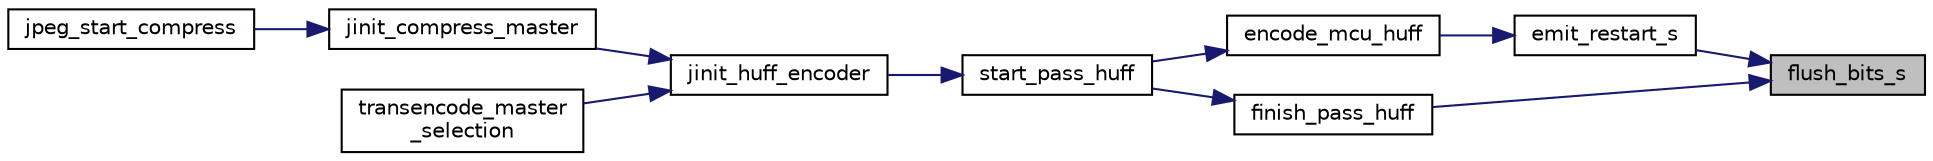 digraph "flush_bits_s"
{
 // LATEX_PDF_SIZE
  bgcolor="transparent";
  edge [fontname="Helvetica",fontsize="10",labelfontname="Helvetica",labelfontsize="10"];
  node [fontname="Helvetica",fontsize="10",shape=record];
  rankdir="RL";
  Node243 [label="flush_bits_s",height=0.2,width=0.4,color="black", fillcolor="grey75", style="filled", fontcolor="black",tooltip=" "];
  Node243 -> Node244 [dir="back",color="midnightblue",fontsize="10",style="solid"];
  Node244 [label="emit_restart_s",height=0.2,width=0.4,color="black",URL="$jchuff_8c.html#aecff50ce6a282e0621ac01cfcf8f1f4d",tooltip=" "];
  Node244 -> Node245 [dir="back",color="midnightblue",fontsize="10",style="solid"];
  Node245 [label="encode_mcu_huff",height=0.2,width=0.4,color="black",URL="$jchuff_8c.html#a5f17abbb322e422572e38aba28612a65",tooltip=" "];
  Node245 -> Node246 [dir="back",color="midnightblue",fontsize="10",style="solid"];
  Node246 [label="start_pass_huff",height=0.2,width=0.4,color="black",URL="$jchuff_8c.html#ae80a7c97813173a2069266702346eb9f",tooltip=" "];
  Node246 -> Node247 [dir="back",color="midnightblue",fontsize="10",style="solid"];
  Node247 [label="jinit_huff_encoder",height=0.2,width=0.4,color="black",URL="$jchuff_8c.html#a77341cca2feceb164c104fdf8b79756b",tooltip=" "];
  Node247 -> Node248 [dir="back",color="midnightblue",fontsize="10",style="solid"];
  Node248 [label="jinit_compress_master",height=0.2,width=0.4,color="black",URL="$jcinit_8c.html#a9b434908559c6849283fcac944250b3b",tooltip=" "];
  Node248 -> Node249 [dir="back",color="midnightblue",fontsize="10",style="solid"];
  Node249 [label="jpeg_start_compress",height=0.2,width=0.4,color="black",URL="$jcapistd_8c.html#aacff7627af44bc9457601ba15577162d",tooltip=" "];
  Node247 -> Node250 [dir="back",color="midnightblue",fontsize="10",style="solid"];
  Node250 [label="transencode_master\l_selection",height=0.2,width=0.4,color="black",URL="$jctrans_8c.html#ae87fac6bd08f4b513d2f7f5629586733",tooltip=" "];
  Node243 -> Node251 [dir="back",color="midnightblue",fontsize="10",style="solid"];
  Node251 [label="finish_pass_huff",height=0.2,width=0.4,color="black",URL="$jchuff_8c.html#ab0f7f271927d5e929992cc4b3af7b131",tooltip=" "];
  Node251 -> Node246 [dir="back",color="midnightblue",fontsize="10",style="solid"];
}
